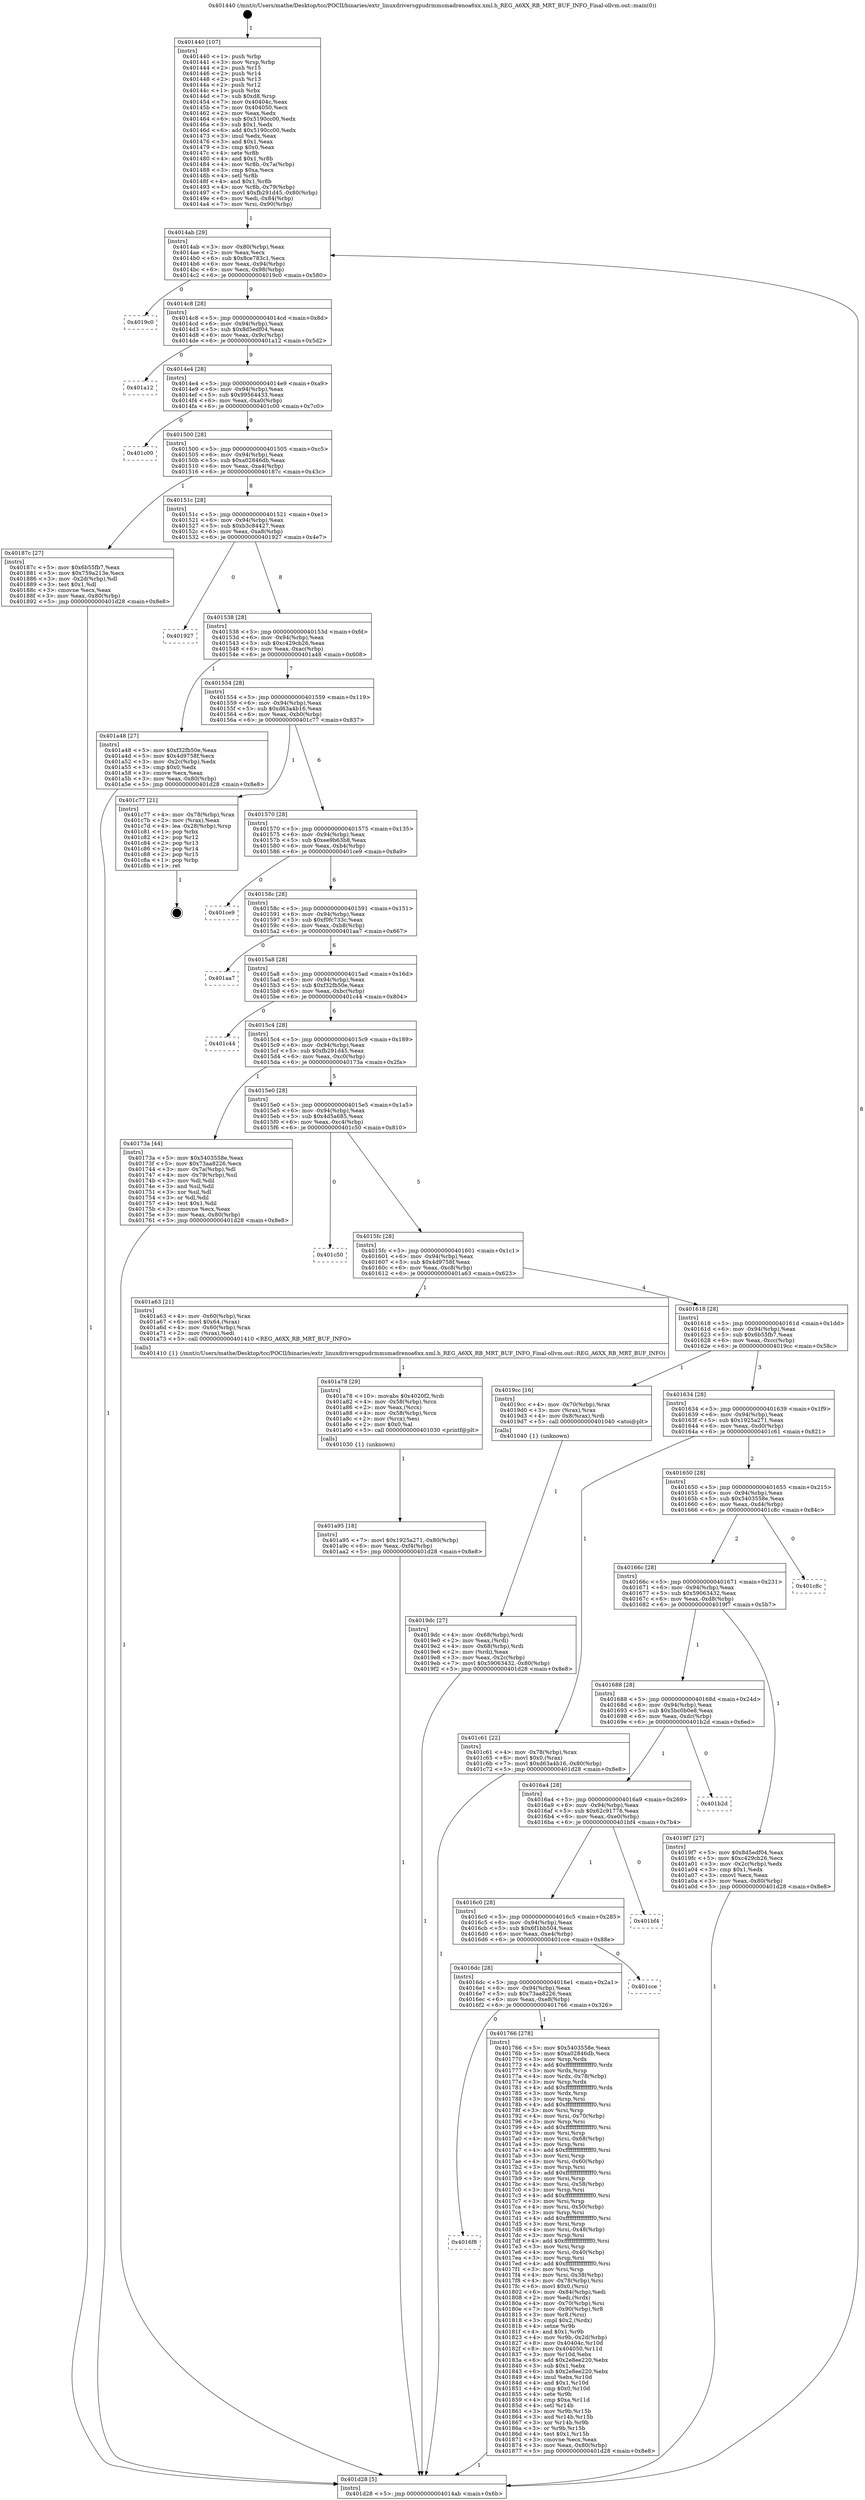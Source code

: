 digraph "0x401440" {
  label = "0x401440 (/mnt/c/Users/mathe/Desktop/tcc/POCII/binaries/extr_linuxdriversgpudrmmsmadrenoa6xx.xml.h_REG_A6XX_RB_MRT_BUF_INFO_Final-ollvm.out::main(0))"
  labelloc = "t"
  node[shape=record]

  Entry [label="",width=0.3,height=0.3,shape=circle,fillcolor=black,style=filled]
  "0x4014ab" [label="{
     0x4014ab [29]\l
     | [instrs]\l
     &nbsp;&nbsp;0x4014ab \<+3\>: mov -0x80(%rbp),%eax\l
     &nbsp;&nbsp;0x4014ae \<+2\>: mov %eax,%ecx\l
     &nbsp;&nbsp;0x4014b0 \<+6\>: sub $0x8ce783c1,%ecx\l
     &nbsp;&nbsp;0x4014b6 \<+6\>: mov %eax,-0x94(%rbp)\l
     &nbsp;&nbsp;0x4014bc \<+6\>: mov %ecx,-0x98(%rbp)\l
     &nbsp;&nbsp;0x4014c2 \<+6\>: je 00000000004019c0 \<main+0x580\>\l
  }"]
  "0x4019c0" [label="{
     0x4019c0\l
  }", style=dashed]
  "0x4014c8" [label="{
     0x4014c8 [28]\l
     | [instrs]\l
     &nbsp;&nbsp;0x4014c8 \<+5\>: jmp 00000000004014cd \<main+0x8d\>\l
     &nbsp;&nbsp;0x4014cd \<+6\>: mov -0x94(%rbp),%eax\l
     &nbsp;&nbsp;0x4014d3 \<+5\>: sub $0x8d5edf04,%eax\l
     &nbsp;&nbsp;0x4014d8 \<+6\>: mov %eax,-0x9c(%rbp)\l
     &nbsp;&nbsp;0x4014de \<+6\>: je 0000000000401a12 \<main+0x5d2\>\l
  }"]
  Exit [label="",width=0.3,height=0.3,shape=circle,fillcolor=black,style=filled,peripheries=2]
  "0x401a12" [label="{
     0x401a12\l
  }", style=dashed]
  "0x4014e4" [label="{
     0x4014e4 [28]\l
     | [instrs]\l
     &nbsp;&nbsp;0x4014e4 \<+5\>: jmp 00000000004014e9 \<main+0xa9\>\l
     &nbsp;&nbsp;0x4014e9 \<+6\>: mov -0x94(%rbp),%eax\l
     &nbsp;&nbsp;0x4014ef \<+5\>: sub $0x99564433,%eax\l
     &nbsp;&nbsp;0x4014f4 \<+6\>: mov %eax,-0xa0(%rbp)\l
     &nbsp;&nbsp;0x4014fa \<+6\>: je 0000000000401c00 \<main+0x7c0\>\l
  }"]
  "0x401a95" [label="{
     0x401a95 [18]\l
     | [instrs]\l
     &nbsp;&nbsp;0x401a95 \<+7\>: movl $0x1925a271,-0x80(%rbp)\l
     &nbsp;&nbsp;0x401a9c \<+6\>: mov %eax,-0xf4(%rbp)\l
     &nbsp;&nbsp;0x401aa2 \<+5\>: jmp 0000000000401d28 \<main+0x8e8\>\l
  }"]
  "0x401c00" [label="{
     0x401c00\l
  }", style=dashed]
  "0x401500" [label="{
     0x401500 [28]\l
     | [instrs]\l
     &nbsp;&nbsp;0x401500 \<+5\>: jmp 0000000000401505 \<main+0xc5\>\l
     &nbsp;&nbsp;0x401505 \<+6\>: mov -0x94(%rbp),%eax\l
     &nbsp;&nbsp;0x40150b \<+5\>: sub $0xa02846db,%eax\l
     &nbsp;&nbsp;0x401510 \<+6\>: mov %eax,-0xa4(%rbp)\l
     &nbsp;&nbsp;0x401516 \<+6\>: je 000000000040187c \<main+0x43c\>\l
  }"]
  "0x401a78" [label="{
     0x401a78 [29]\l
     | [instrs]\l
     &nbsp;&nbsp;0x401a78 \<+10\>: movabs $0x4020f2,%rdi\l
     &nbsp;&nbsp;0x401a82 \<+4\>: mov -0x58(%rbp),%rcx\l
     &nbsp;&nbsp;0x401a86 \<+2\>: mov %eax,(%rcx)\l
     &nbsp;&nbsp;0x401a88 \<+4\>: mov -0x58(%rbp),%rcx\l
     &nbsp;&nbsp;0x401a8c \<+2\>: mov (%rcx),%esi\l
     &nbsp;&nbsp;0x401a8e \<+2\>: mov $0x0,%al\l
     &nbsp;&nbsp;0x401a90 \<+5\>: call 0000000000401030 \<printf@plt\>\l
     | [calls]\l
     &nbsp;&nbsp;0x401030 \{1\} (unknown)\l
  }"]
  "0x40187c" [label="{
     0x40187c [27]\l
     | [instrs]\l
     &nbsp;&nbsp;0x40187c \<+5\>: mov $0x6b55fb7,%eax\l
     &nbsp;&nbsp;0x401881 \<+5\>: mov $0x759a213e,%ecx\l
     &nbsp;&nbsp;0x401886 \<+3\>: mov -0x2d(%rbp),%dl\l
     &nbsp;&nbsp;0x401889 \<+3\>: test $0x1,%dl\l
     &nbsp;&nbsp;0x40188c \<+3\>: cmovne %ecx,%eax\l
     &nbsp;&nbsp;0x40188f \<+3\>: mov %eax,-0x80(%rbp)\l
     &nbsp;&nbsp;0x401892 \<+5\>: jmp 0000000000401d28 \<main+0x8e8\>\l
  }"]
  "0x40151c" [label="{
     0x40151c [28]\l
     | [instrs]\l
     &nbsp;&nbsp;0x40151c \<+5\>: jmp 0000000000401521 \<main+0xe1\>\l
     &nbsp;&nbsp;0x401521 \<+6\>: mov -0x94(%rbp),%eax\l
     &nbsp;&nbsp;0x401527 \<+5\>: sub $0xb3c84427,%eax\l
     &nbsp;&nbsp;0x40152c \<+6\>: mov %eax,-0xa8(%rbp)\l
     &nbsp;&nbsp;0x401532 \<+6\>: je 0000000000401927 \<main+0x4e7\>\l
  }"]
  "0x4019dc" [label="{
     0x4019dc [27]\l
     | [instrs]\l
     &nbsp;&nbsp;0x4019dc \<+4\>: mov -0x68(%rbp),%rdi\l
     &nbsp;&nbsp;0x4019e0 \<+2\>: mov %eax,(%rdi)\l
     &nbsp;&nbsp;0x4019e2 \<+4\>: mov -0x68(%rbp),%rdi\l
     &nbsp;&nbsp;0x4019e6 \<+2\>: mov (%rdi),%eax\l
     &nbsp;&nbsp;0x4019e8 \<+3\>: mov %eax,-0x2c(%rbp)\l
     &nbsp;&nbsp;0x4019eb \<+7\>: movl $0x59063432,-0x80(%rbp)\l
     &nbsp;&nbsp;0x4019f2 \<+5\>: jmp 0000000000401d28 \<main+0x8e8\>\l
  }"]
  "0x401927" [label="{
     0x401927\l
  }", style=dashed]
  "0x401538" [label="{
     0x401538 [28]\l
     | [instrs]\l
     &nbsp;&nbsp;0x401538 \<+5\>: jmp 000000000040153d \<main+0xfd\>\l
     &nbsp;&nbsp;0x40153d \<+6\>: mov -0x94(%rbp),%eax\l
     &nbsp;&nbsp;0x401543 \<+5\>: sub $0xc429cb26,%eax\l
     &nbsp;&nbsp;0x401548 \<+6\>: mov %eax,-0xac(%rbp)\l
     &nbsp;&nbsp;0x40154e \<+6\>: je 0000000000401a48 \<main+0x608\>\l
  }"]
  "0x4016f8" [label="{
     0x4016f8\l
  }", style=dashed]
  "0x401a48" [label="{
     0x401a48 [27]\l
     | [instrs]\l
     &nbsp;&nbsp;0x401a48 \<+5\>: mov $0xf32fb50e,%eax\l
     &nbsp;&nbsp;0x401a4d \<+5\>: mov $0x4d9758f,%ecx\l
     &nbsp;&nbsp;0x401a52 \<+3\>: mov -0x2c(%rbp),%edx\l
     &nbsp;&nbsp;0x401a55 \<+3\>: cmp $0x0,%edx\l
     &nbsp;&nbsp;0x401a58 \<+3\>: cmove %ecx,%eax\l
     &nbsp;&nbsp;0x401a5b \<+3\>: mov %eax,-0x80(%rbp)\l
     &nbsp;&nbsp;0x401a5e \<+5\>: jmp 0000000000401d28 \<main+0x8e8\>\l
  }"]
  "0x401554" [label="{
     0x401554 [28]\l
     | [instrs]\l
     &nbsp;&nbsp;0x401554 \<+5\>: jmp 0000000000401559 \<main+0x119\>\l
     &nbsp;&nbsp;0x401559 \<+6\>: mov -0x94(%rbp),%eax\l
     &nbsp;&nbsp;0x40155f \<+5\>: sub $0xd63a4b16,%eax\l
     &nbsp;&nbsp;0x401564 \<+6\>: mov %eax,-0xb0(%rbp)\l
     &nbsp;&nbsp;0x40156a \<+6\>: je 0000000000401c77 \<main+0x837\>\l
  }"]
  "0x401766" [label="{
     0x401766 [278]\l
     | [instrs]\l
     &nbsp;&nbsp;0x401766 \<+5\>: mov $0x5403558e,%eax\l
     &nbsp;&nbsp;0x40176b \<+5\>: mov $0xa02846db,%ecx\l
     &nbsp;&nbsp;0x401770 \<+3\>: mov %rsp,%rdx\l
     &nbsp;&nbsp;0x401773 \<+4\>: add $0xfffffffffffffff0,%rdx\l
     &nbsp;&nbsp;0x401777 \<+3\>: mov %rdx,%rsp\l
     &nbsp;&nbsp;0x40177a \<+4\>: mov %rdx,-0x78(%rbp)\l
     &nbsp;&nbsp;0x40177e \<+3\>: mov %rsp,%rdx\l
     &nbsp;&nbsp;0x401781 \<+4\>: add $0xfffffffffffffff0,%rdx\l
     &nbsp;&nbsp;0x401785 \<+3\>: mov %rdx,%rsp\l
     &nbsp;&nbsp;0x401788 \<+3\>: mov %rsp,%rsi\l
     &nbsp;&nbsp;0x40178b \<+4\>: add $0xfffffffffffffff0,%rsi\l
     &nbsp;&nbsp;0x40178f \<+3\>: mov %rsi,%rsp\l
     &nbsp;&nbsp;0x401792 \<+4\>: mov %rsi,-0x70(%rbp)\l
     &nbsp;&nbsp;0x401796 \<+3\>: mov %rsp,%rsi\l
     &nbsp;&nbsp;0x401799 \<+4\>: add $0xfffffffffffffff0,%rsi\l
     &nbsp;&nbsp;0x40179d \<+3\>: mov %rsi,%rsp\l
     &nbsp;&nbsp;0x4017a0 \<+4\>: mov %rsi,-0x68(%rbp)\l
     &nbsp;&nbsp;0x4017a4 \<+3\>: mov %rsp,%rsi\l
     &nbsp;&nbsp;0x4017a7 \<+4\>: add $0xfffffffffffffff0,%rsi\l
     &nbsp;&nbsp;0x4017ab \<+3\>: mov %rsi,%rsp\l
     &nbsp;&nbsp;0x4017ae \<+4\>: mov %rsi,-0x60(%rbp)\l
     &nbsp;&nbsp;0x4017b2 \<+3\>: mov %rsp,%rsi\l
     &nbsp;&nbsp;0x4017b5 \<+4\>: add $0xfffffffffffffff0,%rsi\l
     &nbsp;&nbsp;0x4017b9 \<+3\>: mov %rsi,%rsp\l
     &nbsp;&nbsp;0x4017bc \<+4\>: mov %rsi,-0x58(%rbp)\l
     &nbsp;&nbsp;0x4017c0 \<+3\>: mov %rsp,%rsi\l
     &nbsp;&nbsp;0x4017c3 \<+4\>: add $0xfffffffffffffff0,%rsi\l
     &nbsp;&nbsp;0x4017c7 \<+3\>: mov %rsi,%rsp\l
     &nbsp;&nbsp;0x4017ca \<+4\>: mov %rsi,-0x50(%rbp)\l
     &nbsp;&nbsp;0x4017ce \<+3\>: mov %rsp,%rsi\l
     &nbsp;&nbsp;0x4017d1 \<+4\>: add $0xfffffffffffffff0,%rsi\l
     &nbsp;&nbsp;0x4017d5 \<+3\>: mov %rsi,%rsp\l
     &nbsp;&nbsp;0x4017d8 \<+4\>: mov %rsi,-0x48(%rbp)\l
     &nbsp;&nbsp;0x4017dc \<+3\>: mov %rsp,%rsi\l
     &nbsp;&nbsp;0x4017df \<+4\>: add $0xfffffffffffffff0,%rsi\l
     &nbsp;&nbsp;0x4017e3 \<+3\>: mov %rsi,%rsp\l
     &nbsp;&nbsp;0x4017e6 \<+4\>: mov %rsi,-0x40(%rbp)\l
     &nbsp;&nbsp;0x4017ea \<+3\>: mov %rsp,%rsi\l
     &nbsp;&nbsp;0x4017ed \<+4\>: add $0xfffffffffffffff0,%rsi\l
     &nbsp;&nbsp;0x4017f1 \<+3\>: mov %rsi,%rsp\l
     &nbsp;&nbsp;0x4017f4 \<+4\>: mov %rsi,-0x38(%rbp)\l
     &nbsp;&nbsp;0x4017f8 \<+4\>: mov -0x78(%rbp),%rsi\l
     &nbsp;&nbsp;0x4017fc \<+6\>: movl $0x0,(%rsi)\l
     &nbsp;&nbsp;0x401802 \<+6\>: mov -0x84(%rbp),%edi\l
     &nbsp;&nbsp;0x401808 \<+2\>: mov %edi,(%rdx)\l
     &nbsp;&nbsp;0x40180a \<+4\>: mov -0x70(%rbp),%rsi\l
     &nbsp;&nbsp;0x40180e \<+7\>: mov -0x90(%rbp),%r8\l
     &nbsp;&nbsp;0x401815 \<+3\>: mov %r8,(%rsi)\l
     &nbsp;&nbsp;0x401818 \<+3\>: cmpl $0x2,(%rdx)\l
     &nbsp;&nbsp;0x40181b \<+4\>: setne %r9b\l
     &nbsp;&nbsp;0x40181f \<+4\>: and $0x1,%r9b\l
     &nbsp;&nbsp;0x401823 \<+4\>: mov %r9b,-0x2d(%rbp)\l
     &nbsp;&nbsp;0x401827 \<+8\>: mov 0x40404c,%r10d\l
     &nbsp;&nbsp;0x40182f \<+8\>: mov 0x404050,%r11d\l
     &nbsp;&nbsp;0x401837 \<+3\>: mov %r10d,%ebx\l
     &nbsp;&nbsp;0x40183a \<+6\>: add $0x2e8ee220,%ebx\l
     &nbsp;&nbsp;0x401840 \<+3\>: sub $0x1,%ebx\l
     &nbsp;&nbsp;0x401843 \<+6\>: sub $0x2e8ee220,%ebx\l
     &nbsp;&nbsp;0x401849 \<+4\>: imul %ebx,%r10d\l
     &nbsp;&nbsp;0x40184d \<+4\>: and $0x1,%r10d\l
     &nbsp;&nbsp;0x401851 \<+4\>: cmp $0x0,%r10d\l
     &nbsp;&nbsp;0x401855 \<+4\>: sete %r9b\l
     &nbsp;&nbsp;0x401859 \<+4\>: cmp $0xa,%r11d\l
     &nbsp;&nbsp;0x40185d \<+4\>: setl %r14b\l
     &nbsp;&nbsp;0x401861 \<+3\>: mov %r9b,%r15b\l
     &nbsp;&nbsp;0x401864 \<+3\>: and %r14b,%r15b\l
     &nbsp;&nbsp;0x401867 \<+3\>: xor %r14b,%r9b\l
     &nbsp;&nbsp;0x40186a \<+3\>: or %r9b,%r15b\l
     &nbsp;&nbsp;0x40186d \<+4\>: test $0x1,%r15b\l
     &nbsp;&nbsp;0x401871 \<+3\>: cmovne %ecx,%eax\l
     &nbsp;&nbsp;0x401874 \<+3\>: mov %eax,-0x80(%rbp)\l
     &nbsp;&nbsp;0x401877 \<+5\>: jmp 0000000000401d28 \<main+0x8e8\>\l
  }"]
  "0x401c77" [label="{
     0x401c77 [21]\l
     | [instrs]\l
     &nbsp;&nbsp;0x401c77 \<+4\>: mov -0x78(%rbp),%rax\l
     &nbsp;&nbsp;0x401c7b \<+2\>: mov (%rax),%eax\l
     &nbsp;&nbsp;0x401c7d \<+4\>: lea -0x28(%rbp),%rsp\l
     &nbsp;&nbsp;0x401c81 \<+1\>: pop %rbx\l
     &nbsp;&nbsp;0x401c82 \<+2\>: pop %r12\l
     &nbsp;&nbsp;0x401c84 \<+2\>: pop %r13\l
     &nbsp;&nbsp;0x401c86 \<+2\>: pop %r14\l
     &nbsp;&nbsp;0x401c88 \<+2\>: pop %r15\l
     &nbsp;&nbsp;0x401c8a \<+1\>: pop %rbp\l
     &nbsp;&nbsp;0x401c8b \<+1\>: ret\l
  }"]
  "0x401570" [label="{
     0x401570 [28]\l
     | [instrs]\l
     &nbsp;&nbsp;0x401570 \<+5\>: jmp 0000000000401575 \<main+0x135\>\l
     &nbsp;&nbsp;0x401575 \<+6\>: mov -0x94(%rbp),%eax\l
     &nbsp;&nbsp;0x40157b \<+5\>: sub $0xee9b63b8,%eax\l
     &nbsp;&nbsp;0x401580 \<+6\>: mov %eax,-0xb4(%rbp)\l
     &nbsp;&nbsp;0x401586 \<+6\>: je 0000000000401ce9 \<main+0x8a9\>\l
  }"]
  "0x4016dc" [label="{
     0x4016dc [28]\l
     | [instrs]\l
     &nbsp;&nbsp;0x4016dc \<+5\>: jmp 00000000004016e1 \<main+0x2a1\>\l
     &nbsp;&nbsp;0x4016e1 \<+6\>: mov -0x94(%rbp),%eax\l
     &nbsp;&nbsp;0x4016e7 \<+5\>: sub $0x73aa8226,%eax\l
     &nbsp;&nbsp;0x4016ec \<+6\>: mov %eax,-0xe8(%rbp)\l
     &nbsp;&nbsp;0x4016f2 \<+6\>: je 0000000000401766 \<main+0x326\>\l
  }"]
  "0x401ce9" [label="{
     0x401ce9\l
  }", style=dashed]
  "0x40158c" [label="{
     0x40158c [28]\l
     | [instrs]\l
     &nbsp;&nbsp;0x40158c \<+5\>: jmp 0000000000401591 \<main+0x151\>\l
     &nbsp;&nbsp;0x401591 \<+6\>: mov -0x94(%rbp),%eax\l
     &nbsp;&nbsp;0x401597 \<+5\>: sub $0xf0fc733c,%eax\l
     &nbsp;&nbsp;0x40159c \<+6\>: mov %eax,-0xb8(%rbp)\l
     &nbsp;&nbsp;0x4015a2 \<+6\>: je 0000000000401aa7 \<main+0x667\>\l
  }"]
  "0x401cce" [label="{
     0x401cce\l
  }", style=dashed]
  "0x401aa7" [label="{
     0x401aa7\l
  }", style=dashed]
  "0x4015a8" [label="{
     0x4015a8 [28]\l
     | [instrs]\l
     &nbsp;&nbsp;0x4015a8 \<+5\>: jmp 00000000004015ad \<main+0x16d\>\l
     &nbsp;&nbsp;0x4015ad \<+6\>: mov -0x94(%rbp),%eax\l
     &nbsp;&nbsp;0x4015b3 \<+5\>: sub $0xf32fb50e,%eax\l
     &nbsp;&nbsp;0x4015b8 \<+6\>: mov %eax,-0xbc(%rbp)\l
     &nbsp;&nbsp;0x4015be \<+6\>: je 0000000000401c44 \<main+0x804\>\l
  }"]
  "0x4016c0" [label="{
     0x4016c0 [28]\l
     | [instrs]\l
     &nbsp;&nbsp;0x4016c0 \<+5\>: jmp 00000000004016c5 \<main+0x285\>\l
     &nbsp;&nbsp;0x4016c5 \<+6\>: mov -0x94(%rbp),%eax\l
     &nbsp;&nbsp;0x4016cb \<+5\>: sub $0x6f1bb504,%eax\l
     &nbsp;&nbsp;0x4016d0 \<+6\>: mov %eax,-0xe4(%rbp)\l
     &nbsp;&nbsp;0x4016d6 \<+6\>: je 0000000000401cce \<main+0x88e\>\l
  }"]
  "0x401c44" [label="{
     0x401c44\l
  }", style=dashed]
  "0x4015c4" [label="{
     0x4015c4 [28]\l
     | [instrs]\l
     &nbsp;&nbsp;0x4015c4 \<+5\>: jmp 00000000004015c9 \<main+0x189\>\l
     &nbsp;&nbsp;0x4015c9 \<+6\>: mov -0x94(%rbp),%eax\l
     &nbsp;&nbsp;0x4015cf \<+5\>: sub $0xfb291d45,%eax\l
     &nbsp;&nbsp;0x4015d4 \<+6\>: mov %eax,-0xc0(%rbp)\l
     &nbsp;&nbsp;0x4015da \<+6\>: je 000000000040173a \<main+0x2fa\>\l
  }"]
  "0x401bf4" [label="{
     0x401bf4\l
  }", style=dashed]
  "0x40173a" [label="{
     0x40173a [44]\l
     | [instrs]\l
     &nbsp;&nbsp;0x40173a \<+5\>: mov $0x5403558e,%eax\l
     &nbsp;&nbsp;0x40173f \<+5\>: mov $0x73aa8226,%ecx\l
     &nbsp;&nbsp;0x401744 \<+3\>: mov -0x7a(%rbp),%dl\l
     &nbsp;&nbsp;0x401747 \<+4\>: mov -0x79(%rbp),%sil\l
     &nbsp;&nbsp;0x40174b \<+3\>: mov %dl,%dil\l
     &nbsp;&nbsp;0x40174e \<+3\>: and %sil,%dil\l
     &nbsp;&nbsp;0x401751 \<+3\>: xor %sil,%dl\l
     &nbsp;&nbsp;0x401754 \<+3\>: or %dl,%dil\l
     &nbsp;&nbsp;0x401757 \<+4\>: test $0x1,%dil\l
     &nbsp;&nbsp;0x40175b \<+3\>: cmovne %ecx,%eax\l
     &nbsp;&nbsp;0x40175e \<+3\>: mov %eax,-0x80(%rbp)\l
     &nbsp;&nbsp;0x401761 \<+5\>: jmp 0000000000401d28 \<main+0x8e8\>\l
  }"]
  "0x4015e0" [label="{
     0x4015e0 [28]\l
     | [instrs]\l
     &nbsp;&nbsp;0x4015e0 \<+5\>: jmp 00000000004015e5 \<main+0x1a5\>\l
     &nbsp;&nbsp;0x4015e5 \<+6\>: mov -0x94(%rbp),%eax\l
     &nbsp;&nbsp;0x4015eb \<+5\>: sub $0x4d5a685,%eax\l
     &nbsp;&nbsp;0x4015f0 \<+6\>: mov %eax,-0xc4(%rbp)\l
     &nbsp;&nbsp;0x4015f6 \<+6\>: je 0000000000401c50 \<main+0x810\>\l
  }"]
  "0x401d28" [label="{
     0x401d28 [5]\l
     | [instrs]\l
     &nbsp;&nbsp;0x401d28 \<+5\>: jmp 00000000004014ab \<main+0x6b\>\l
  }"]
  "0x401440" [label="{
     0x401440 [107]\l
     | [instrs]\l
     &nbsp;&nbsp;0x401440 \<+1\>: push %rbp\l
     &nbsp;&nbsp;0x401441 \<+3\>: mov %rsp,%rbp\l
     &nbsp;&nbsp;0x401444 \<+2\>: push %r15\l
     &nbsp;&nbsp;0x401446 \<+2\>: push %r14\l
     &nbsp;&nbsp;0x401448 \<+2\>: push %r13\l
     &nbsp;&nbsp;0x40144a \<+2\>: push %r12\l
     &nbsp;&nbsp;0x40144c \<+1\>: push %rbx\l
     &nbsp;&nbsp;0x40144d \<+7\>: sub $0xd8,%rsp\l
     &nbsp;&nbsp;0x401454 \<+7\>: mov 0x40404c,%eax\l
     &nbsp;&nbsp;0x40145b \<+7\>: mov 0x404050,%ecx\l
     &nbsp;&nbsp;0x401462 \<+2\>: mov %eax,%edx\l
     &nbsp;&nbsp;0x401464 \<+6\>: sub $0x5190cc00,%edx\l
     &nbsp;&nbsp;0x40146a \<+3\>: sub $0x1,%edx\l
     &nbsp;&nbsp;0x40146d \<+6\>: add $0x5190cc00,%edx\l
     &nbsp;&nbsp;0x401473 \<+3\>: imul %edx,%eax\l
     &nbsp;&nbsp;0x401476 \<+3\>: and $0x1,%eax\l
     &nbsp;&nbsp;0x401479 \<+3\>: cmp $0x0,%eax\l
     &nbsp;&nbsp;0x40147c \<+4\>: sete %r8b\l
     &nbsp;&nbsp;0x401480 \<+4\>: and $0x1,%r8b\l
     &nbsp;&nbsp;0x401484 \<+4\>: mov %r8b,-0x7a(%rbp)\l
     &nbsp;&nbsp;0x401488 \<+3\>: cmp $0xa,%ecx\l
     &nbsp;&nbsp;0x40148b \<+4\>: setl %r8b\l
     &nbsp;&nbsp;0x40148f \<+4\>: and $0x1,%r8b\l
     &nbsp;&nbsp;0x401493 \<+4\>: mov %r8b,-0x79(%rbp)\l
     &nbsp;&nbsp;0x401497 \<+7\>: movl $0xfb291d45,-0x80(%rbp)\l
     &nbsp;&nbsp;0x40149e \<+6\>: mov %edi,-0x84(%rbp)\l
     &nbsp;&nbsp;0x4014a4 \<+7\>: mov %rsi,-0x90(%rbp)\l
  }"]
  "0x4016a4" [label="{
     0x4016a4 [28]\l
     | [instrs]\l
     &nbsp;&nbsp;0x4016a4 \<+5\>: jmp 00000000004016a9 \<main+0x269\>\l
     &nbsp;&nbsp;0x4016a9 \<+6\>: mov -0x94(%rbp),%eax\l
     &nbsp;&nbsp;0x4016af \<+5\>: sub $0x62c91776,%eax\l
     &nbsp;&nbsp;0x4016b4 \<+6\>: mov %eax,-0xe0(%rbp)\l
     &nbsp;&nbsp;0x4016ba \<+6\>: je 0000000000401bf4 \<main+0x7b4\>\l
  }"]
  "0x401c50" [label="{
     0x401c50\l
  }", style=dashed]
  "0x4015fc" [label="{
     0x4015fc [28]\l
     | [instrs]\l
     &nbsp;&nbsp;0x4015fc \<+5\>: jmp 0000000000401601 \<main+0x1c1\>\l
     &nbsp;&nbsp;0x401601 \<+6\>: mov -0x94(%rbp),%eax\l
     &nbsp;&nbsp;0x401607 \<+5\>: sub $0x4d9758f,%eax\l
     &nbsp;&nbsp;0x40160c \<+6\>: mov %eax,-0xc8(%rbp)\l
     &nbsp;&nbsp;0x401612 \<+6\>: je 0000000000401a63 \<main+0x623\>\l
  }"]
  "0x401b2d" [label="{
     0x401b2d\l
  }", style=dashed]
  "0x401a63" [label="{
     0x401a63 [21]\l
     | [instrs]\l
     &nbsp;&nbsp;0x401a63 \<+4\>: mov -0x60(%rbp),%rax\l
     &nbsp;&nbsp;0x401a67 \<+6\>: movl $0x64,(%rax)\l
     &nbsp;&nbsp;0x401a6d \<+4\>: mov -0x60(%rbp),%rax\l
     &nbsp;&nbsp;0x401a71 \<+2\>: mov (%rax),%edi\l
     &nbsp;&nbsp;0x401a73 \<+5\>: call 0000000000401410 \<REG_A6XX_RB_MRT_BUF_INFO\>\l
     | [calls]\l
     &nbsp;&nbsp;0x401410 \{1\} (/mnt/c/Users/mathe/Desktop/tcc/POCII/binaries/extr_linuxdriversgpudrmmsmadrenoa6xx.xml.h_REG_A6XX_RB_MRT_BUF_INFO_Final-ollvm.out::REG_A6XX_RB_MRT_BUF_INFO)\l
  }"]
  "0x401618" [label="{
     0x401618 [28]\l
     | [instrs]\l
     &nbsp;&nbsp;0x401618 \<+5\>: jmp 000000000040161d \<main+0x1dd\>\l
     &nbsp;&nbsp;0x40161d \<+6\>: mov -0x94(%rbp),%eax\l
     &nbsp;&nbsp;0x401623 \<+5\>: sub $0x6b55fb7,%eax\l
     &nbsp;&nbsp;0x401628 \<+6\>: mov %eax,-0xcc(%rbp)\l
     &nbsp;&nbsp;0x40162e \<+6\>: je 00000000004019cc \<main+0x58c\>\l
  }"]
  "0x401688" [label="{
     0x401688 [28]\l
     | [instrs]\l
     &nbsp;&nbsp;0x401688 \<+5\>: jmp 000000000040168d \<main+0x24d\>\l
     &nbsp;&nbsp;0x40168d \<+6\>: mov -0x94(%rbp),%eax\l
     &nbsp;&nbsp;0x401693 \<+5\>: sub $0x5bc0b0e8,%eax\l
     &nbsp;&nbsp;0x401698 \<+6\>: mov %eax,-0xdc(%rbp)\l
     &nbsp;&nbsp;0x40169e \<+6\>: je 0000000000401b2d \<main+0x6ed\>\l
  }"]
  "0x4019cc" [label="{
     0x4019cc [16]\l
     | [instrs]\l
     &nbsp;&nbsp;0x4019cc \<+4\>: mov -0x70(%rbp),%rax\l
     &nbsp;&nbsp;0x4019d0 \<+3\>: mov (%rax),%rax\l
     &nbsp;&nbsp;0x4019d3 \<+4\>: mov 0x8(%rax),%rdi\l
     &nbsp;&nbsp;0x4019d7 \<+5\>: call 0000000000401040 \<atoi@plt\>\l
     | [calls]\l
     &nbsp;&nbsp;0x401040 \{1\} (unknown)\l
  }"]
  "0x401634" [label="{
     0x401634 [28]\l
     | [instrs]\l
     &nbsp;&nbsp;0x401634 \<+5\>: jmp 0000000000401639 \<main+0x1f9\>\l
     &nbsp;&nbsp;0x401639 \<+6\>: mov -0x94(%rbp),%eax\l
     &nbsp;&nbsp;0x40163f \<+5\>: sub $0x1925a271,%eax\l
     &nbsp;&nbsp;0x401644 \<+6\>: mov %eax,-0xd0(%rbp)\l
     &nbsp;&nbsp;0x40164a \<+6\>: je 0000000000401c61 \<main+0x821\>\l
  }"]
  "0x4019f7" [label="{
     0x4019f7 [27]\l
     | [instrs]\l
     &nbsp;&nbsp;0x4019f7 \<+5\>: mov $0x8d5edf04,%eax\l
     &nbsp;&nbsp;0x4019fc \<+5\>: mov $0xc429cb26,%ecx\l
     &nbsp;&nbsp;0x401a01 \<+3\>: mov -0x2c(%rbp),%edx\l
     &nbsp;&nbsp;0x401a04 \<+3\>: cmp $0x1,%edx\l
     &nbsp;&nbsp;0x401a07 \<+3\>: cmovl %ecx,%eax\l
     &nbsp;&nbsp;0x401a0a \<+3\>: mov %eax,-0x80(%rbp)\l
     &nbsp;&nbsp;0x401a0d \<+5\>: jmp 0000000000401d28 \<main+0x8e8\>\l
  }"]
  "0x401c61" [label="{
     0x401c61 [22]\l
     | [instrs]\l
     &nbsp;&nbsp;0x401c61 \<+4\>: mov -0x78(%rbp),%rax\l
     &nbsp;&nbsp;0x401c65 \<+6\>: movl $0x0,(%rax)\l
     &nbsp;&nbsp;0x401c6b \<+7\>: movl $0xd63a4b16,-0x80(%rbp)\l
     &nbsp;&nbsp;0x401c72 \<+5\>: jmp 0000000000401d28 \<main+0x8e8\>\l
  }"]
  "0x401650" [label="{
     0x401650 [28]\l
     | [instrs]\l
     &nbsp;&nbsp;0x401650 \<+5\>: jmp 0000000000401655 \<main+0x215\>\l
     &nbsp;&nbsp;0x401655 \<+6\>: mov -0x94(%rbp),%eax\l
     &nbsp;&nbsp;0x40165b \<+5\>: sub $0x5403558e,%eax\l
     &nbsp;&nbsp;0x401660 \<+6\>: mov %eax,-0xd4(%rbp)\l
     &nbsp;&nbsp;0x401666 \<+6\>: je 0000000000401c8c \<main+0x84c\>\l
  }"]
  "0x40166c" [label="{
     0x40166c [28]\l
     | [instrs]\l
     &nbsp;&nbsp;0x40166c \<+5\>: jmp 0000000000401671 \<main+0x231\>\l
     &nbsp;&nbsp;0x401671 \<+6\>: mov -0x94(%rbp),%eax\l
     &nbsp;&nbsp;0x401677 \<+5\>: sub $0x59063432,%eax\l
     &nbsp;&nbsp;0x40167c \<+6\>: mov %eax,-0xd8(%rbp)\l
     &nbsp;&nbsp;0x401682 \<+6\>: je 00000000004019f7 \<main+0x5b7\>\l
  }"]
  "0x401c8c" [label="{
     0x401c8c\l
  }", style=dashed]
  Entry -> "0x401440" [label=" 1"]
  "0x4014ab" -> "0x4019c0" [label=" 0"]
  "0x4014ab" -> "0x4014c8" [label=" 9"]
  "0x401c77" -> Exit [label=" 1"]
  "0x4014c8" -> "0x401a12" [label=" 0"]
  "0x4014c8" -> "0x4014e4" [label=" 9"]
  "0x401c61" -> "0x401d28" [label=" 1"]
  "0x4014e4" -> "0x401c00" [label=" 0"]
  "0x4014e4" -> "0x401500" [label=" 9"]
  "0x401a95" -> "0x401d28" [label=" 1"]
  "0x401500" -> "0x40187c" [label=" 1"]
  "0x401500" -> "0x40151c" [label=" 8"]
  "0x401a78" -> "0x401a95" [label=" 1"]
  "0x40151c" -> "0x401927" [label=" 0"]
  "0x40151c" -> "0x401538" [label=" 8"]
  "0x401a63" -> "0x401a78" [label=" 1"]
  "0x401538" -> "0x401a48" [label=" 1"]
  "0x401538" -> "0x401554" [label=" 7"]
  "0x4019f7" -> "0x401d28" [label=" 1"]
  "0x401554" -> "0x401c77" [label=" 1"]
  "0x401554" -> "0x401570" [label=" 6"]
  "0x4019dc" -> "0x401d28" [label=" 1"]
  "0x401570" -> "0x401ce9" [label=" 0"]
  "0x401570" -> "0x40158c" [label=" 6"]
  "0x40187c" -> "0x401d28" [label=" 1"]
  "0x40158c" -> "0x401aa7" [label=" 0"]
  "0x40158c" -> "0x4015a8" [label=" 6"]
  "0x401766" -> "0x401d28" [label=" 1"]
  "0x4015a8" -> "0x401c44" [label=" 0"]
  "0x4015a8" -> "0x4015c4" [label=" 6"]
  "0x4016dc" -> "0x4016f8" [label=" 0"]
  "0x4015c4" -> "0x40173a" [label=" 1"]
  "0x4015c4" -> "0x4015e0" [label=" 5"]
  "0x40173a" -> "0x401d28" [label=" 1"]
  "0x401440" -> "0x4014ab" [label=" 1"]
  "0x401d28" -> "0x4014ab" [label=" 8"]
  "0x4016dc" -> "0x401766" [label=" 1"]
  "0x4015e0" -> "0x401c50" [label=" 0"]
  "0x4015e0" -> "0x4015fc" [label=" 5"]
  "0x4016c0" -> "0x4016dc" [label=" 1"]
  "0x4015fc" -> "0x401a63" [label=" 1"]
  "0x4015fc" -> "0x401618" [label=" 4"]
  "0x4016c0" -> "0x401cce" [label=" 0"]
  "0x401618" -> "0x4019cc" [label=" 1"]
  "0x401618" -> "0x401634" [label=" 3"]
  "0x4016a4" -> "0x4016c0" [label=" 1"]
  "0x401634" -> "0x401c61" [label=" 1"]
  "0x401634" -> "0x401650" [label=" 2"]
  "0x4016a4" -> "0x401bf4" [label=" 0"]
  "0x401650" -> "0x401c8c" [label=" 0"]
  "0x401650" -> "0x40166c" [label=" 2"]
  "0x4019cc" -> "0x4019dc" [label=" 1"]
  "0x40166c" -> "0x4019f7" [label=" 1"]
  "0x40166c" -> "0x401688" [label=" 1"]
  "0x401a48" -> "0x401d28" [label=" 1"]
  "0x401688" -> "0x401b2d" [label=" 0"]
  "0x401688" -> "0x4016a4" [label=" 1"]
}
